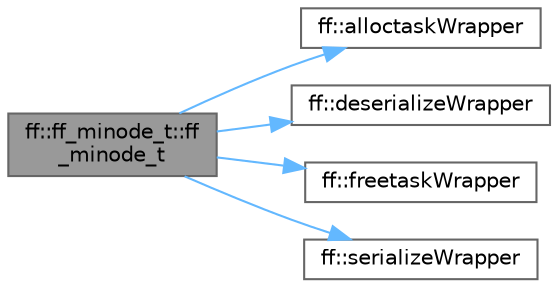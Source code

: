digraph "ff::ff_minode_t::ff_minode_t"
{
 // LATEX_PDF_SIZE
  bgcolor="transparent";
  edge [fontname=Helvetica,fontsize=10,labelfontname=Helvetica,labelfontsize=10];
  node [fontname=Helvetica,fontsize=10,shape=box,height=0.2,width=0.4];
  rankdir="LR";
  Node1 [id="Node000001",label="ff::ff_minode_t::ff\l_minode_t",height=0.2,width=0.4,color="gray40", fillcolor="grey60", style="filled", fontcolor="black",tooltip=" "];
  Node1 -> Node2 [id="edge1_Node000001_Node000002",color="steelblue1",style="solid",tooltip=" "];
  Node2 [id="Node000002",label="ff::alloctaskWrapper",height=0.2,width=0.4,color="grey40", fillcolor="white", style="filled",URL="$namespaceff.html#a03d37a1804bcbb4d1e55a21fa64317de",tooltip=" "];
  Node1 -> Node3 [id="edge2_Node000001_Node000003",color="steelblue1",style="solid",tooltip=" "];
  Node3 [id="Node000003",label="ff::deserializeWrapper",height=0.2,width=0.4,color="grey40", fillcolor="white", style="filled",URL="$namespaceff.html#a15191bd118a099d039f30cc949f1a018",tooltip=" "];
  Node1 -> Node4 [id="edge3_Node000001_Node000004",color="steelblue1",style="solid",tooltip=" "];
  Node4 [id="Node000004",label="ff::freetaskWrapper",height=0.2,width=0.4,color="grey40", fillcolor="white", style="filled",URL="$namespaceff.html#ad1ccefd2b87c4e4f6081b24d2a0fc0a3",tooltip=" "];
  Node1 -> Node5 [id="edge4_Node000001_Node000005",color="steelblue1",style="solid",tooltip=" "];
  Node5 [id="Node000005",label="ff::serializeWrapper",height=0.2,width=0.4,color="grey40", fillcolor="white", style="filled",URL="$namespaceff.html#aba013b2d3918e0f5c021706dfdc44aa5",tooltip=" "];
}
